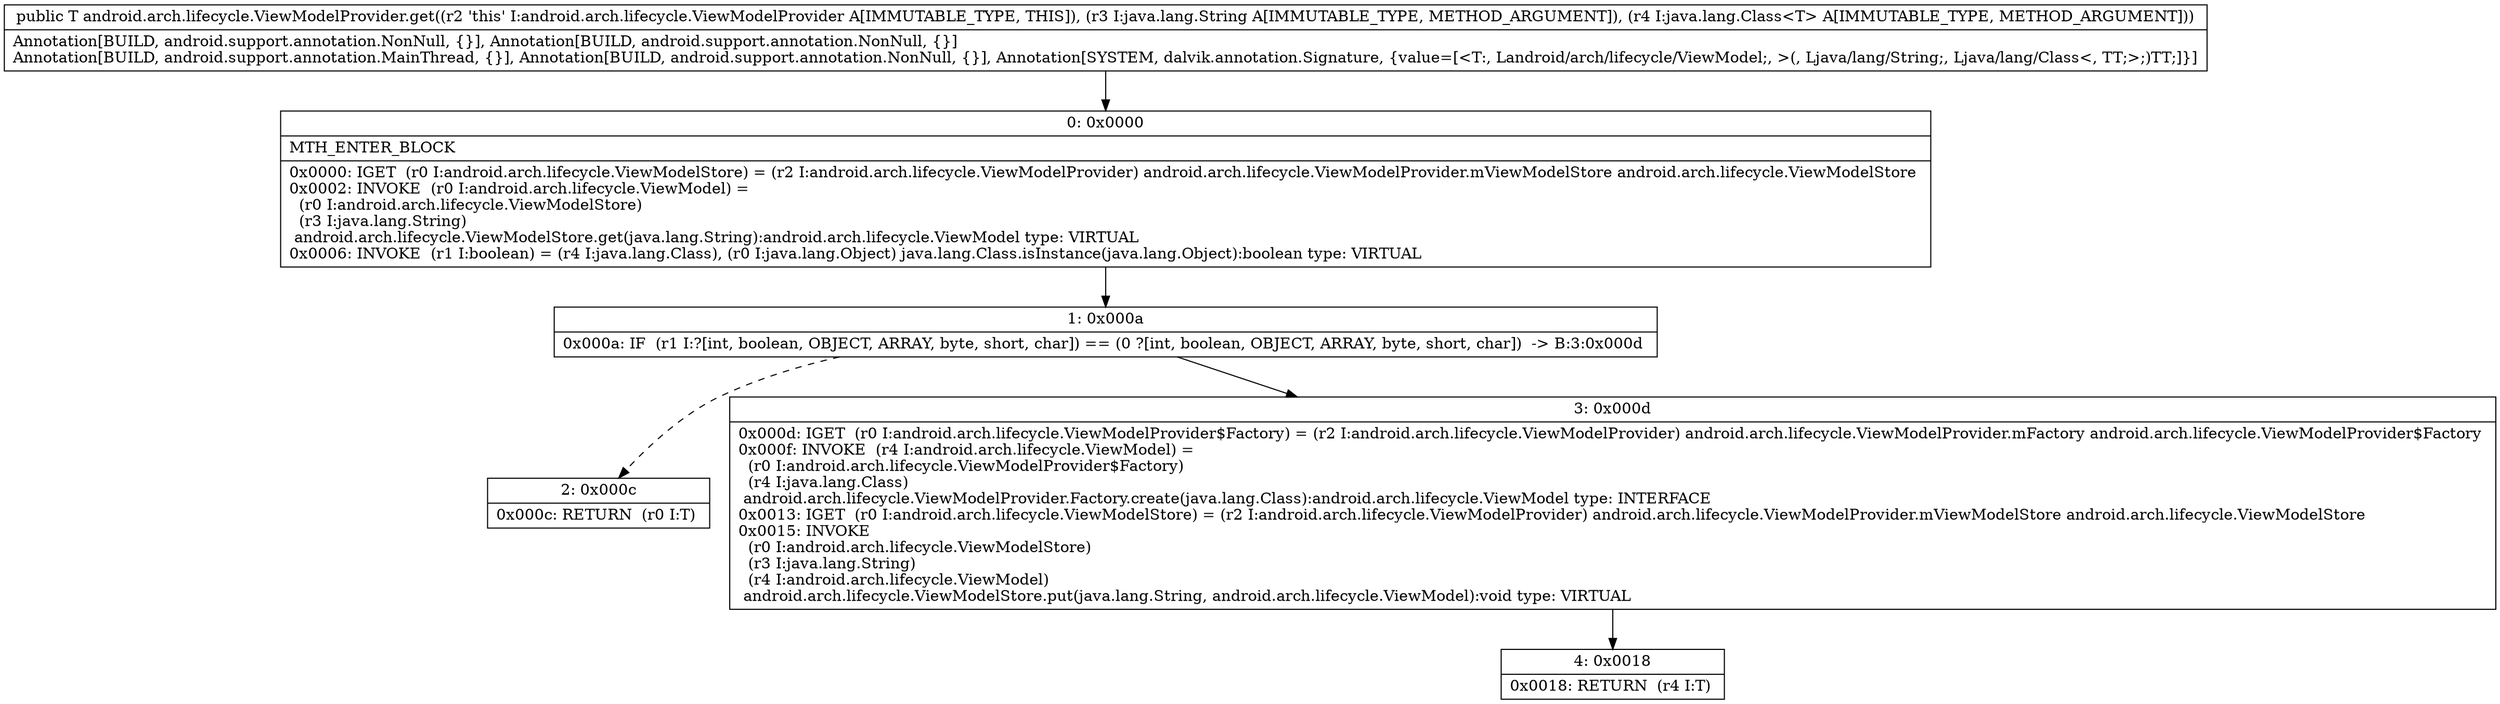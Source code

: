 digraph "CFG forandroid.arch.lifecycle.ViewModelProvider.get(Ljava\/lang\/String;Ljava\/lang\/Class;)Landroid\/arch\/lifecycle\/ViewModel;" {
Node_0 [shape=record,label="{0\:\ 0x0000|MTH_ENTER_BLOCK\l|0x0000: IGET  (r0 I:android.arch.lifecycle.ViewModelStore) = (r2 I:android.arch.lifecycle.ViewModelProvider) android.arch.lifecycle.ViewModelProvider.mViewModelStore android.arch.lifecycle.ViewModelStore \l0x0002: INVOKE  (r0 I:android.arch.lifecycle.ViewModel) = \l  (r0 I:android.arch.lifecycle.ViewModelStore)\l  (r3 I:java.lang.String)\l android.arch.lifecycle.ViewModelStore.get(java.lang.String):android.arch.lifecycle.ViewModel type: VIRTUAL \l0x0006: INVOKE  (r1 I:boolean) = (r4 I:java.lang.Class), (r0 I:java.lang.Object) java.lang.Class.isInstance(java.lang.Object):boolean type: VIRTUAL \l}"];
Node_1 [shape=record,label="{1\:\ 0x000a|0x000a: IF  (r1 I:?[int, boolean, OBJECT, ARRAY, byte, short, char]) == (0 ?[int, boolean, OBJECT, ARRAY, byte, short, char])  \-\> B:3:0x000d \l}"];
Node_2 [shape=record,label="{2\:\ 0x000c|0x000c: RETURN  (r0 I:T) \l}"];
Node_3 [shape=record,label="{3\:\ 0x000d|0x000d: IGET  (r0 I:android.arch.lifecycle.ViewModelProvider$Factory) = (r2 I:android.arch.lifecycle.ViewModelProvider) android.arch.lifecycle.ViewModelProvider.mFactory android.arch.lifecycle.ViewModelProvider$Factory \l0x000f: INVOKE  (r4 I:android.arch.lifecycle.ViewModel) = \l  (r0 I:android.arch.lifecycle.ViewModelProvider$Factory)\l  (r4 I:java.lang.Class)\l android.arch.lifecycle.ViewModelProvider.Factory.create(java.lang.Class):android.arch.lifecycle.ViewModel type: INTERFACE \l0x0013: IGET  (r0 I:android.arch.lifecycle.ViewModelStore) = (r2 I:android.arch.lifecycle.ViewModelProvider) android.arch.lifecycle.ViewModelProvider.mViewModelStore android.arch.lifecycle.ViewModelStore \l0x0015: INVOKE  \l  (r0 I:android.arch.lifecycle.ViewModelStore)\l  (r3 I:java.lang.String)\l  (r4 I:android.arch.lifecycle.ViewModel)\l android.arch.lifecycle.ViewModelStore.put(java.lang.String, android.arch.lifecycle.ViewModel):void type: VIRTUAL \l}"];
Node_4 [shape=record,label="{4\:\ 0x0018|0x0018: RETURN  (r4 I:T) \l}"];
MethodNode[shape=record,label="{public T android.arch.lifecycle.ViewModelProvider.get((r2 'this' I:android.arch.lifecycle.ViewModelProvider A[IMMUTABLE_TYPE, THIS]), (r3 I:java.lang.String A[IMMUTABLE_TYPE, METHOD_ARGUMENT]), (r4 I:java.lang.Class\<T\> A[IMMUTABLE_TYPE, METHOD_ARGUMENT]))  | Annotation[BUILD, android.support.annotation.NonNull, \{\}], Annotation[BUILD, android.support.annotation.NonNull, \{\}]\lAnnotation[BUILD, android.support.annotation.MainThread, \{\}], Annotation[BUILD, android.support.annotation.NonNull, \{\}], Annotation[SYSTEM, dalvik.annotation.Signature, \{value=[\<T:, Landroid\/arch\/lifecycle\/ViewModel;, \>(, Ljava\/lang\/String;, Ljava\/lang\/Class\<, TT;\>;)TT;]\}]\l}"];
MethodNode -> Node_0;
Node_0 -> Node_1;
Node_1 -> Node_2[style=dashed];
Node_1 -> Node_3;
Node_3 -> Node_4;
}

